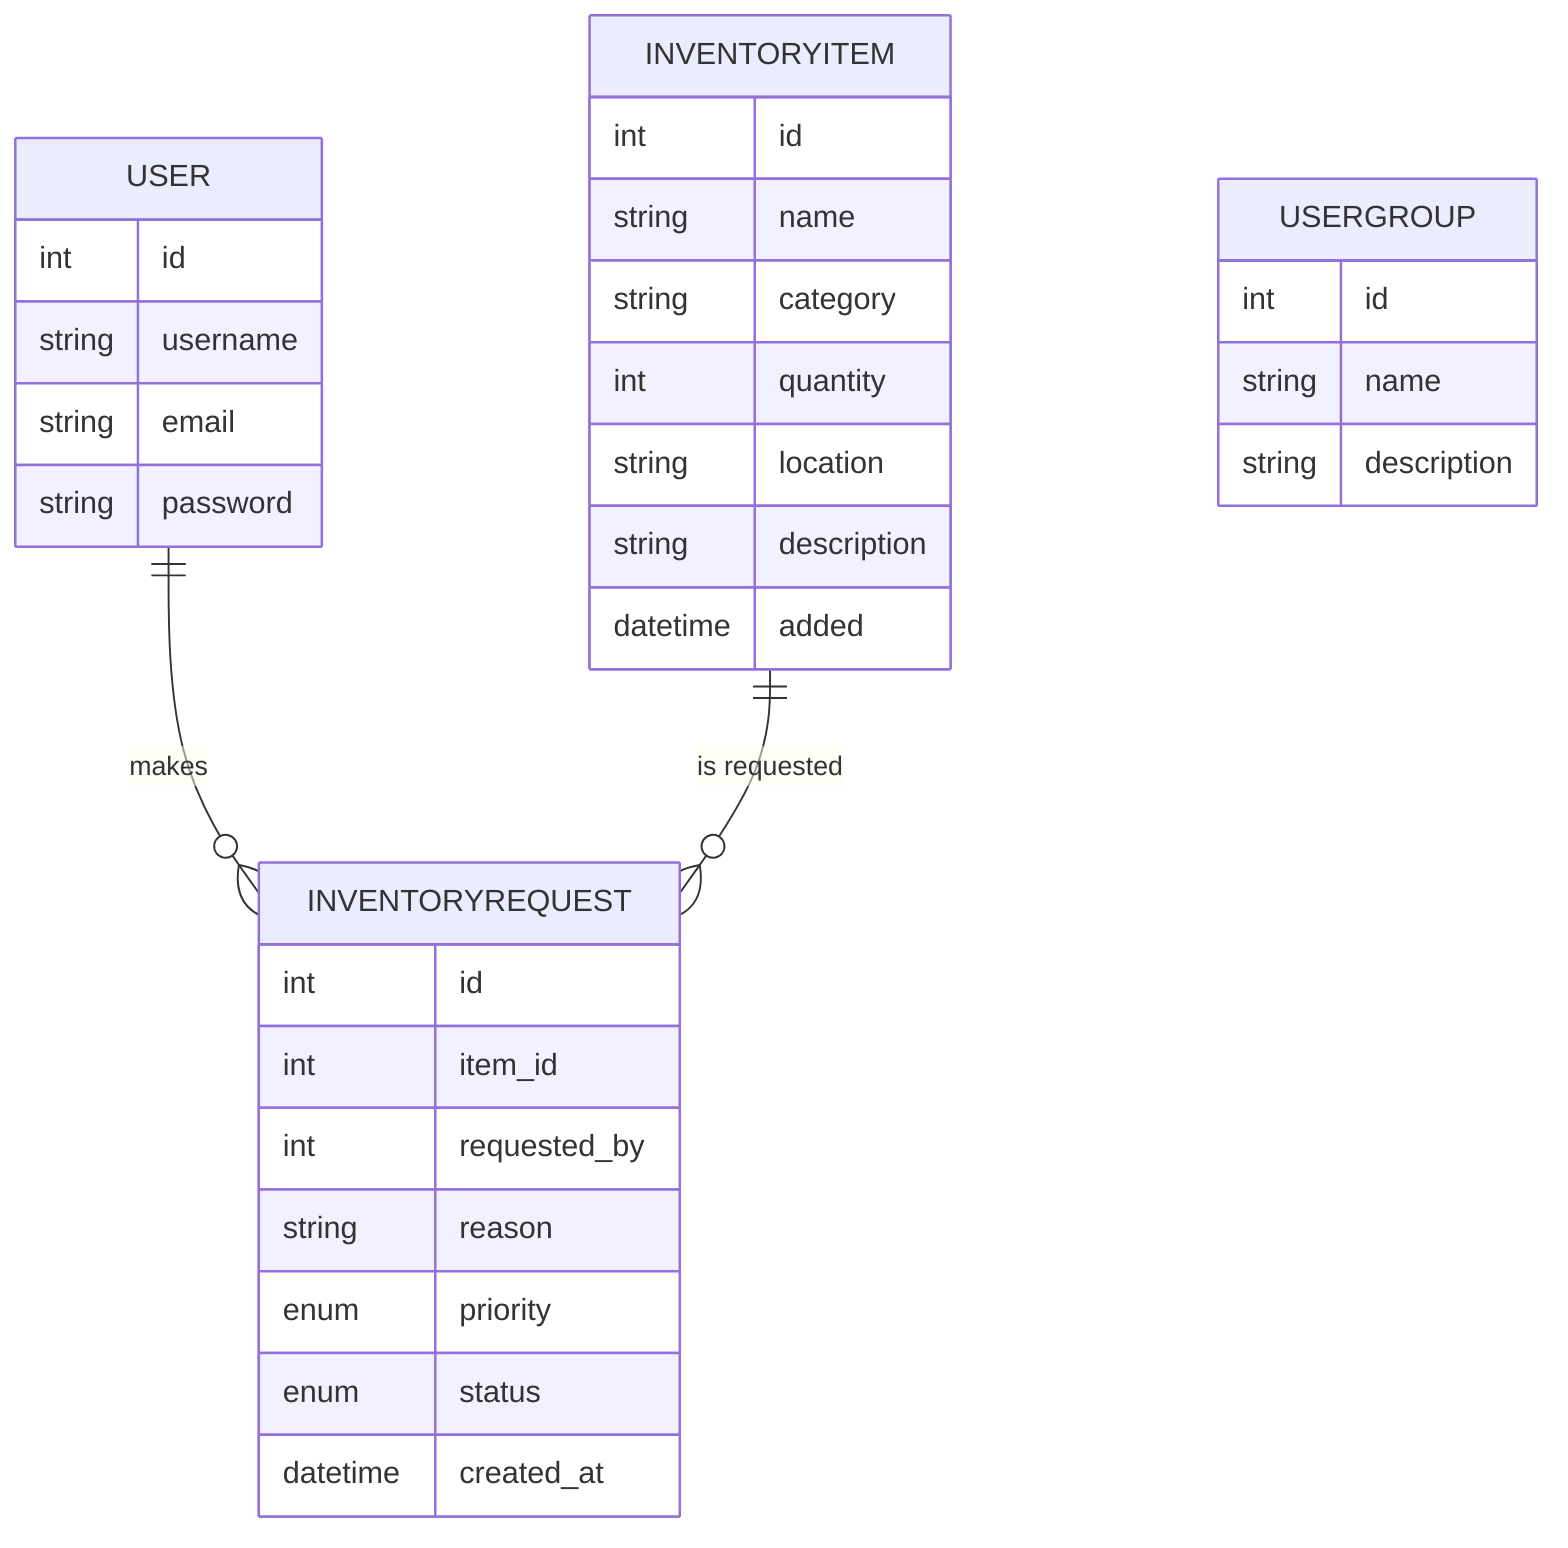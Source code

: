 erDiagram
    USER ||--o{ INVENTORYREQUEST : "makes"
    INVENTORYITEM ||--o{ INVENTORYREQUEST : "is requested"

    USERGROUP {
        int id
        string name
        string description
    }

    USER {
        int id
        string username
        string email
        string password
    }

    INVENTORYITEM {
        int id
        string name
        string category
        int quantity
        string location
        string description
        datetime added
    }

    INVENTORYREQUEST {
        int id
        int item_id
        int requested_by
        string reason
        enum priority
        enum status
        datetime created_at
    }